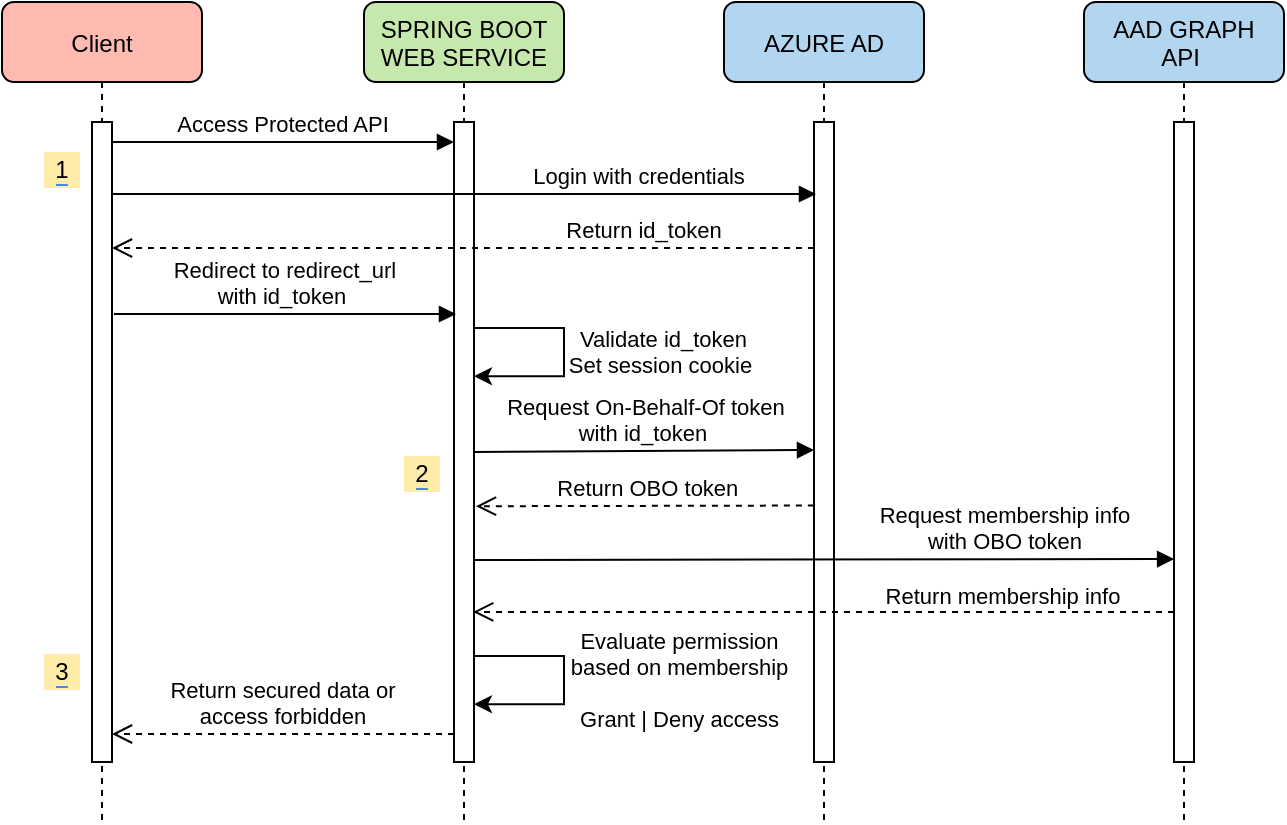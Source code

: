 <mxfile version="13.6.2" type="device"><diagram id="kgpKYQtTHZ0yAKxKKP6v" name="Page-1"><mxGraphModel dx="952" dy="553" grid="1" gridSize="10" guides="1" tooltips="1" connect="1" arrows="1" fold="1" page="1" pageScale="1" pageWidth="850" pageHeight="1100" math="0" shadow="0"><root><mxCell id="0"/><mxCell id="1" parent="0"/><mxCell id="3nuBFxr9cyL0pnOWT2aG-1" value="Client" style="shape=umlLifeline;perimeter=lifelinePerimeter;container=1;collapsible=0;recursiveResize=0;rounded=1;shadow=0;strokeWidth=1;fillColor=#FFBBB1;" parent="1" vertex="1"><mxGeometry x="139" y="80" width="100" height="410" as="geometry"/></mxCell><mxCell id="3nuBFxr9cyL0pnOWT2aG-2" value="" style="points=[];perimeter=orthogonalPerimeter;rounded=0;shadow=0;strokeWidth=1;" parent="3nuBFxr9cyL0pnOWT2aG-1" vertex="1"><mxGeometry x="45" y="60" width="10" height="320" as="geometry"/></mxCell><mxCell id="3nuBFxr9cyL0pnOWT2aG-5" value="SPRING BOOT&#10;WEB SERVICE" style="shape=umlLifeline;perimeter=lifelinePerimeter;container=1;collapsible=0;recursiveResize=0;rounded=1;shadow=0;strokeWidth=1;fillColor=#C7E8AC;" parent="1" vertex="1"><mxGeometry x="320" y="80" width="100" height="410" as="geometry"/></mxCell><mxCell id="3nuBFxr9cyL0pnOWT2aG-6" value="" style="points=[];perimeter=orthogonalPerimeter;rounded=0;shadow=0;strokeWidth=1;" parent="3nuBFxr9cyL0pnOWT2aG-5" vertex="1"><mxGeometry x="45" y="60" width="10" height="320" as="geometry"/></mxCell><mxCell id="o5tUvNKxY8nh53MyDNSe-14" style="edgeStyle=orthogonalEdgeStyle;rounded=0;orthogonalLoop=1;jettySize=auto;html=1;entryX=1;entryY=0.479;entryDx=0;entryDy=0;entryPerimeter=0;" parent="3nuBFxr9cyL0pnOWT2aG-5" edge="1"><mxGeometry relative="1" as="geometry"><mxPoint x="55" y="187.12" as="targetPoint"/><mxPoint x="55" y="163" as="sourcePoint"/><Array as="points"><mxPoint x="100" y="163"/><mxPoint x="100" y="187"/></Array></mxGeometry></mxCell><mxCell id="o5tUvNKxY8nh53MyDNSe-17" value="Validate id_token&#10;Set session cookie " style="edgeLabel;align=center;verticalAlign=middle;resizable=0;points=[];fontSize=11;" parent="o5tUvNKxY8nh53MyDNSe-14" vertex="1" connectable="0"><mxGeometry x="-0.694" relative="1" as="geometry"><mxPoint x="77" y="11" as="offset"/></mxGeometry></mxCell><mxCell id="3nuBFxr9cyL0pnOWT2aG-7" value="Return secured data or&#10;access forbidden" style="verticalAlign=bottom;endArrow=open;dashed=1;endSize=8;exitX=0;exitY=0.95;shadow=0;strokeWidth=1;" parent="1" edge="1"><mxGeometry relative="1" as="geometry"><mxPoint x="194" y="446.0" as="targetPoint"/><mxPoint x="365" y="446.0" as="sourcePoint"/></mxGeometry></mxCell><mxCell id="3nuBFxr9cyL0pnOWT2aG-8" value="Access Protected API " style="verticalAlign=bottom;endArrow=block;entryX=0;entryY=0;shadow=0;strokeWidth=1;" parent="1" edge="1"><mxGeometry relative="1" as="geometry"><mxPoint x="194" y="150" as="sourcePoint"/><mxPoint x="365" y="150.0" as="targetPoint"/></mxGeometry></mxCell><mxCell id="o5tUvNKxY8nh53MyDNSe-2" value="AZURE AD " style="shape=umlLifeline;perimeter=lifelinePerimeter;container=1;collapsible=0;recursiveResize=0;rounded=1;shadow=0;strokeWidth=1;fillColor=#B2D6EF;" parent="1" vertex="1"><mxGeometry x="500" y="80" width="100" height="410" as="geometry"/></mxCell><mxCell id="o5tUvNKxY8nh53MyDNSe-3" value="" style="points=[];perimeter=orthogonalPerimeter;rounded=0;shadow=0;strokeWidth=1;" parent="o5tUvNKxY8nh53MyDNSe-2" vertex="1"><mxGeometry x="45" y="60" width="10" height="320" as="geometry"/></mxCell><mxCell id="o5tUvNKxY8nh53MyDNSe-4" value="AAD GRAPH &#10;API " style="shape=umlLifeline;perimeter=lifelinePerimeter;container=1;collapsible=0;recursiveResize=0;rounded=1;shadow=0;strokeWidth=1;fillColor=#B2D6EF;" parent="1" vertex="1"><mxGeometry x="680" y="80" width="100" height="410" as="geometry"/></mxCell><mxCell id="o5tUvNKxY8nh53MyDNSe-5" value="" style="points=[];perimeter=orthogonalPerimeter;rounded=0;shadow=0;strokeWidth=1;" parent="o5tUvNKxY8nh53MyDNSe-4" vertex="1"><mxGeometry x="45" y="60" width="10" height="320" as="geometry"/></mxCell><mxCell id="o5tUvNKxY8nh53MyDNSe-7" value="&lt;span style=&quot;background-color: rgb(255 , 236 , 169)&quot;&gt;1&lt;/span&gt;" style="rounded=0;whiteSpace=wrap;html=1;labelBackgroundColor=#4A86FF;fillColor=#FFECA9;strokeColor=none;" parent="1" vertex="1"><mxGeometry x="160" y="155" width="18" height="18" as="geometry"/></mxCell><mxCell id="o5tUvNKxY8nh53MyDNSe-8" value="Login with credentials " style="verticalAlign=bottom;endArrow=block;shadow=0;strokeWidth=1;" parent="1" edge="1"><mxGeometry x="0.496" relative="1" as="geometry"><mxPoint x="194" y="176" as="sourcePoint"/><mxPoint x="546" y="176" as="targetPoint"/><mxPoint as="offset"/></mxGeometry></mxCell><mxCell id="o5tUvNKxY8nh53MyDNSe-9" value="Return id_token" style="verticalAlign=bottom;endArrow=open;dashed=1;endSize=8;shadow=0;strokeWidth=1;" parent="1" edge="1"><mxGeometry x="-0.516" relative="1" as="geometry"><mxPoint x="194" y="203.0" as="targetPoint"/><mxPoint x="545" y="203" as="sourcePoint"/><mxPoint as="offset"/></mxGeometry></mxCell><mxCell id="o5tUvNKxY8nh53MyDNSe-10" value="Redirect to redirect_url &#10;with id_token " style="verticalAlign=bottom;endArrow=block;entryX=0;entryY=0;shadow=0;strokeWidth=1;" parent="1" edge="1"><mxGeometry relative="1" as="geometry"><mxPoint x="195" y="236" as="sourcePoint"/><mxPoint x="366" y="236.0" as="targetPoint"/></mxGeometry></mxCell><mxCell id="o5tUvNKxY8nh53MyDNSe-11" value="Request On-Behalf-Of token &#10;with id_token " style="verticalAlign=bottom;endArrow=block;shadow=0;strokeWidth=1;entryX=-0.046;entryY=0.546;entryDx=0;entryDy=0;entryPerimeter=0;fontSize=11;spacingLeft=0;spacingBottom=0;spacingRight=18;" parent="1" edge="1"><mxGeometry x="0.118" relative="1" as="geometry"><mxPoint x="375" y="305" as="sourcePoint"/><mxPoint x="545" y="304" as="targetPoint"/><mxPoint as="offset"/></mxGeometry></mxCell><mxCell id="o5tUvNKxY8nh53MyDNSe-16" value="Return OBO token" style="verticalAlign=bottom;endArrow=open;dashed=1;endSize=8;shadow=0;strokeWidth=1;entryX=0.994;entryY=0.629;entryDx=0;entryDy=0;entryPerimeter=0;exitX=-0.007;exitY=0.617;exitDx=0;exitDy=0;exitPerimeter=0;spacingRight=-4;" parent="1" edge="1"><mxGeometry x="0.005" relative="1" as="geometry"><mxPoint x="376" y="332.12" as="targetPoint"/><mxPoint x="544.93" y="331.76" as="sourcePoint"/><mxPoint as="offset"/></mxGeometry></mxCell><mxCell id="o5tUvNKxY8nh53MyDNSe-18" value="Request membership info&#10;with OBO token" style="verticalAlign=bottom;endArrow=block;shadow=0;strokeWidth=1;entryX=0.005;entryY=0.784;entryDx=0;entryDy=0;entryPerimeter=0;fontSize=11;spacingLeft=19;spacingBottom=0;spacingRight=18;" parent="1" edge="1"><mxGeometry x="0.514" relative="1" as="geometry"><mxPoint x="375" y="359" as="sourcePoint"/><mxPoint x="725.05" y="358.52" as="targetPoint"/><mxPoint as="offset"/></mxGeometry></mxCell><mxCell id="o5tUvNKxY8nh53MyDNSe-19" value="Return membership info" style="verticalAlign=bottom;endArrow=open;dashed=1;endSize=8;shadow=0;strokeWidth=1;entryX=0.96;entryY=0.753;entryDx=0;entryDy=0;entryPerimeter=0;exitX=-0.007;exitY=0.617;exitDx=0;exitDy=0;exitPerimeter=0;spacingRight=1;spacingLeft=0;" parent="1" edge="1"><mxGeometry x="-0.515" y="1" relative="1" as="geometry"><mxPoint x="374.6" y="384.96" as="targetPoint"/><mxPoint x="725" y="385" as="sourcePoint"/><mxPoint as="offset"/></mxGeometry></mxCell><mxCell id="o5tUvNKxY8nh53MyDNSe-20" style="edgeStyle=orthogonalEdgeStyle;rounded=0;orthogonalLoop=1;jettySize=auto;html=1;entryX=1;entryY=0.479;entryDx=0;entryDy=0;entryPerimeter=0;" parent="1" edge="1"><mxGeometry relative="1" as="geometry"><mxPoint x="375" y="431.12" as="targetPoint"/><mxPoint x="375" y="407.0" as="sourcePoint"/><Array as="points"><mxPoint x="420" y="407"/><mxPoint x="420" y="431"/></Array></mxGeometry></mxCell><mxCell id="o5tUvNKxY8nh53MyDNSe-21" value="Evaluate permission &#10;based on membership&#10;  &#10;Grant | Deny access" style="edgeLabel;align=center;verticalAlign=middle;resizable=0;points=[];fontSize=11;spacingRight=0;spacingLeft=16;" parent="o5tUvNKxY8nh53MyDNSe-20" vertex="1" connectable="0"><mxGeometry x="-0.694" relative="1" as="geometry"><mxPoint x="77" y="11" as="offset"/></mxGeometry></mxCell><mxCell id="o5tUvNKxY8nh53MyDNSe-22" value="&lt;span style=&quot;background-color: rgb(255 , 236 , 169)&quot;&gt;2&lt;/span&gt;" style="rounded=0;whiteSpace=wrap;html=1;labelBackgroundColor=#4A86FF;fillColor=#FFECA9;strokeColor=none;" parent="1" vertex="1"><mxGeometry x="340" y="307" width="18" height="18" as="geometry"/></mxCell><mxCell id="o5tUvNKxY8nh53MyDNSe-24" value="&lt;span style=&quot;background-color: rgb(255 , 236 , 169)&quot;&gt;3&lt;/span&gt;" style="rounded=0;whiteSpace=wrap;html=1;labelBackgroundColor=#4A86FF;fillColor=#FFECA9;strokeColor=none;" parent="1" vertex="1"><mxGeometry x="160" y="406" width="18" height="18" as="geometry"/></mxCell></root></mxGraphModel></diagram></mxfile>